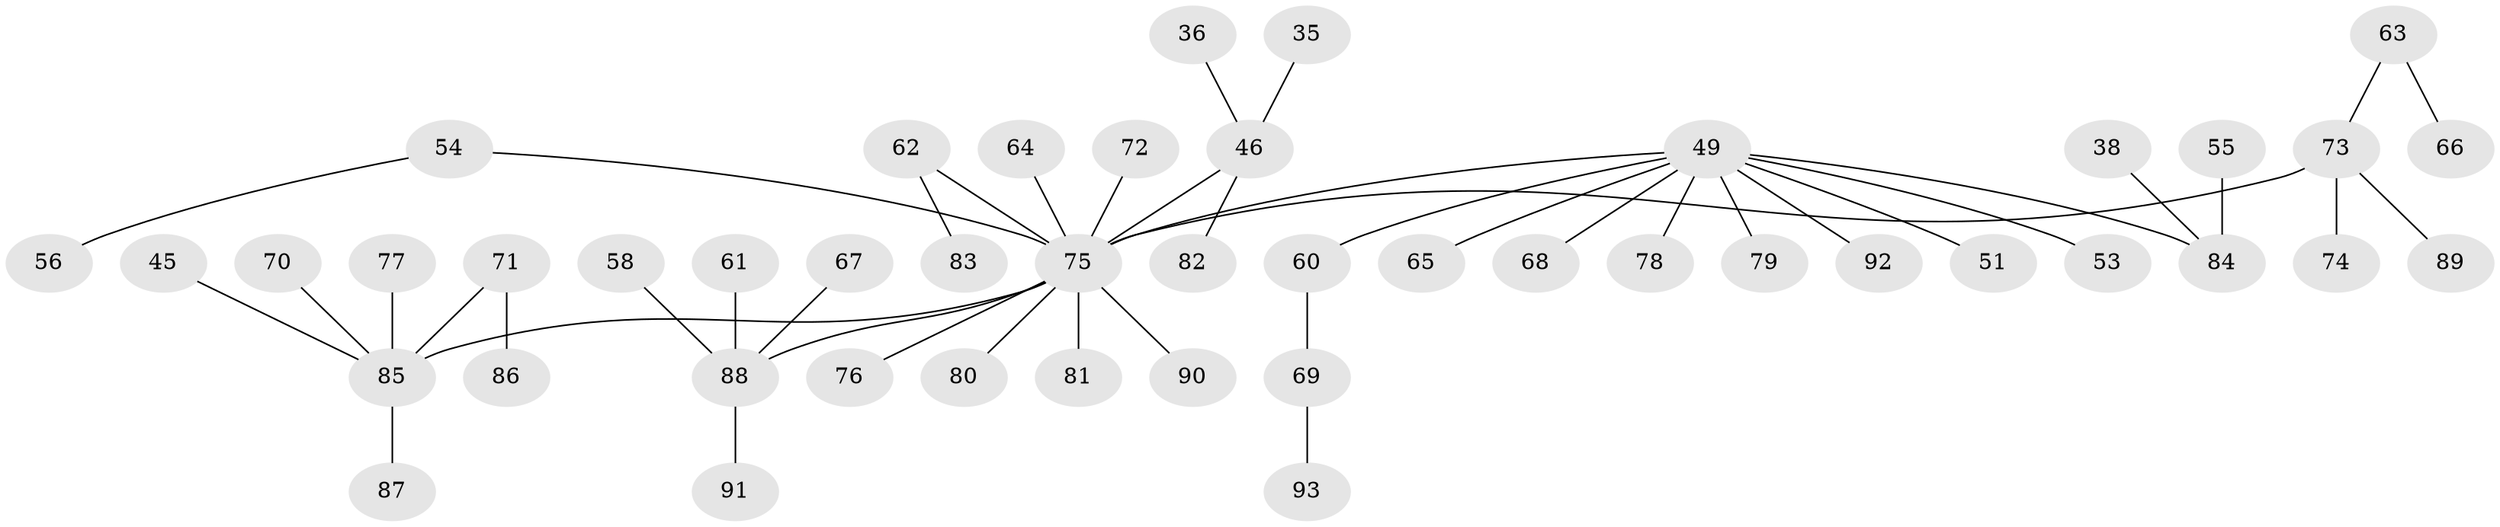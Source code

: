 // original degree distribution, {7: 0.021505376344086023, 4: 0.07526881720430108, 6: 0.010752688172043012, 2: 0.22580645161290322, 3: 0.15053763440860216, 5: 0.010752688172043012, 1: 0.5053763440860215}
// Generated by graph-tools (version 1.1) at 2025/53/03/09/25 04:53:21]
// undirected, 46 vertices, 45 edges
graph export_dot {
graph [start="1"]
  node [color=gray90,style=filled];
  35;
  36;
  38;
  45;
  46 [super="+29+28"];
  49 [super="+34+47+42"];
  51;
  53;
  54;
  55;
  56;
  58;
  60;
  61;
  62;
  63;
  64;
  65;
  66;
  67;
  68;
  69;
  70;
  71;
  72;
  73 [super="+48+57"];
  74;
  75 [super="+1+16+4+18+25+43+40+41"];
  76;
  77;
  78;
  79;
  80;
  81;
  82;
  83;
  84 [super="+26+27"];
  85 [super="+13+33+44+24+20+59"];
  86;
  87;
  88 [super="+39+50+52"];
  89;
  90;
  91;
  92;
  93;
  35 -- 46;
  36 -- 46;
  38 -- 84;
  45 -- 85;
  46 -- 82;
  46 -- 75;
  49 -- 51;
  49 -- 60;
  49 -- 65;
  49 -- 75;
  49 -- 78;
  49 -- 53;
  49 -- 92;
  49 -- 84;
  49 -- 79;
  49 -- 68;
  54 -- 56;
  54 -- 75;
  55 -- 84;
  58 -- 88;
  60 -- 69;
  61 -- 88;
  62 -- 83;
  62 -- 75;
  63 -- 66;
  63 -- 73;
  64 -- 75;
  67 -- 88;
  69 -- 93;
  70 -- 85;
  71 -- 86;
  71 -- 85;
  72 -- 75;
  73 -- 89;
  73 -- 75;
  73 -- 74;
  75 -- 76;
  75 -- 85;
  75 -- 88;
  75 -- 80;
  75 -- 81;
  75 -- 90;
  77 -- 85;
  85 -- 87;
  88 -- 91;
}
